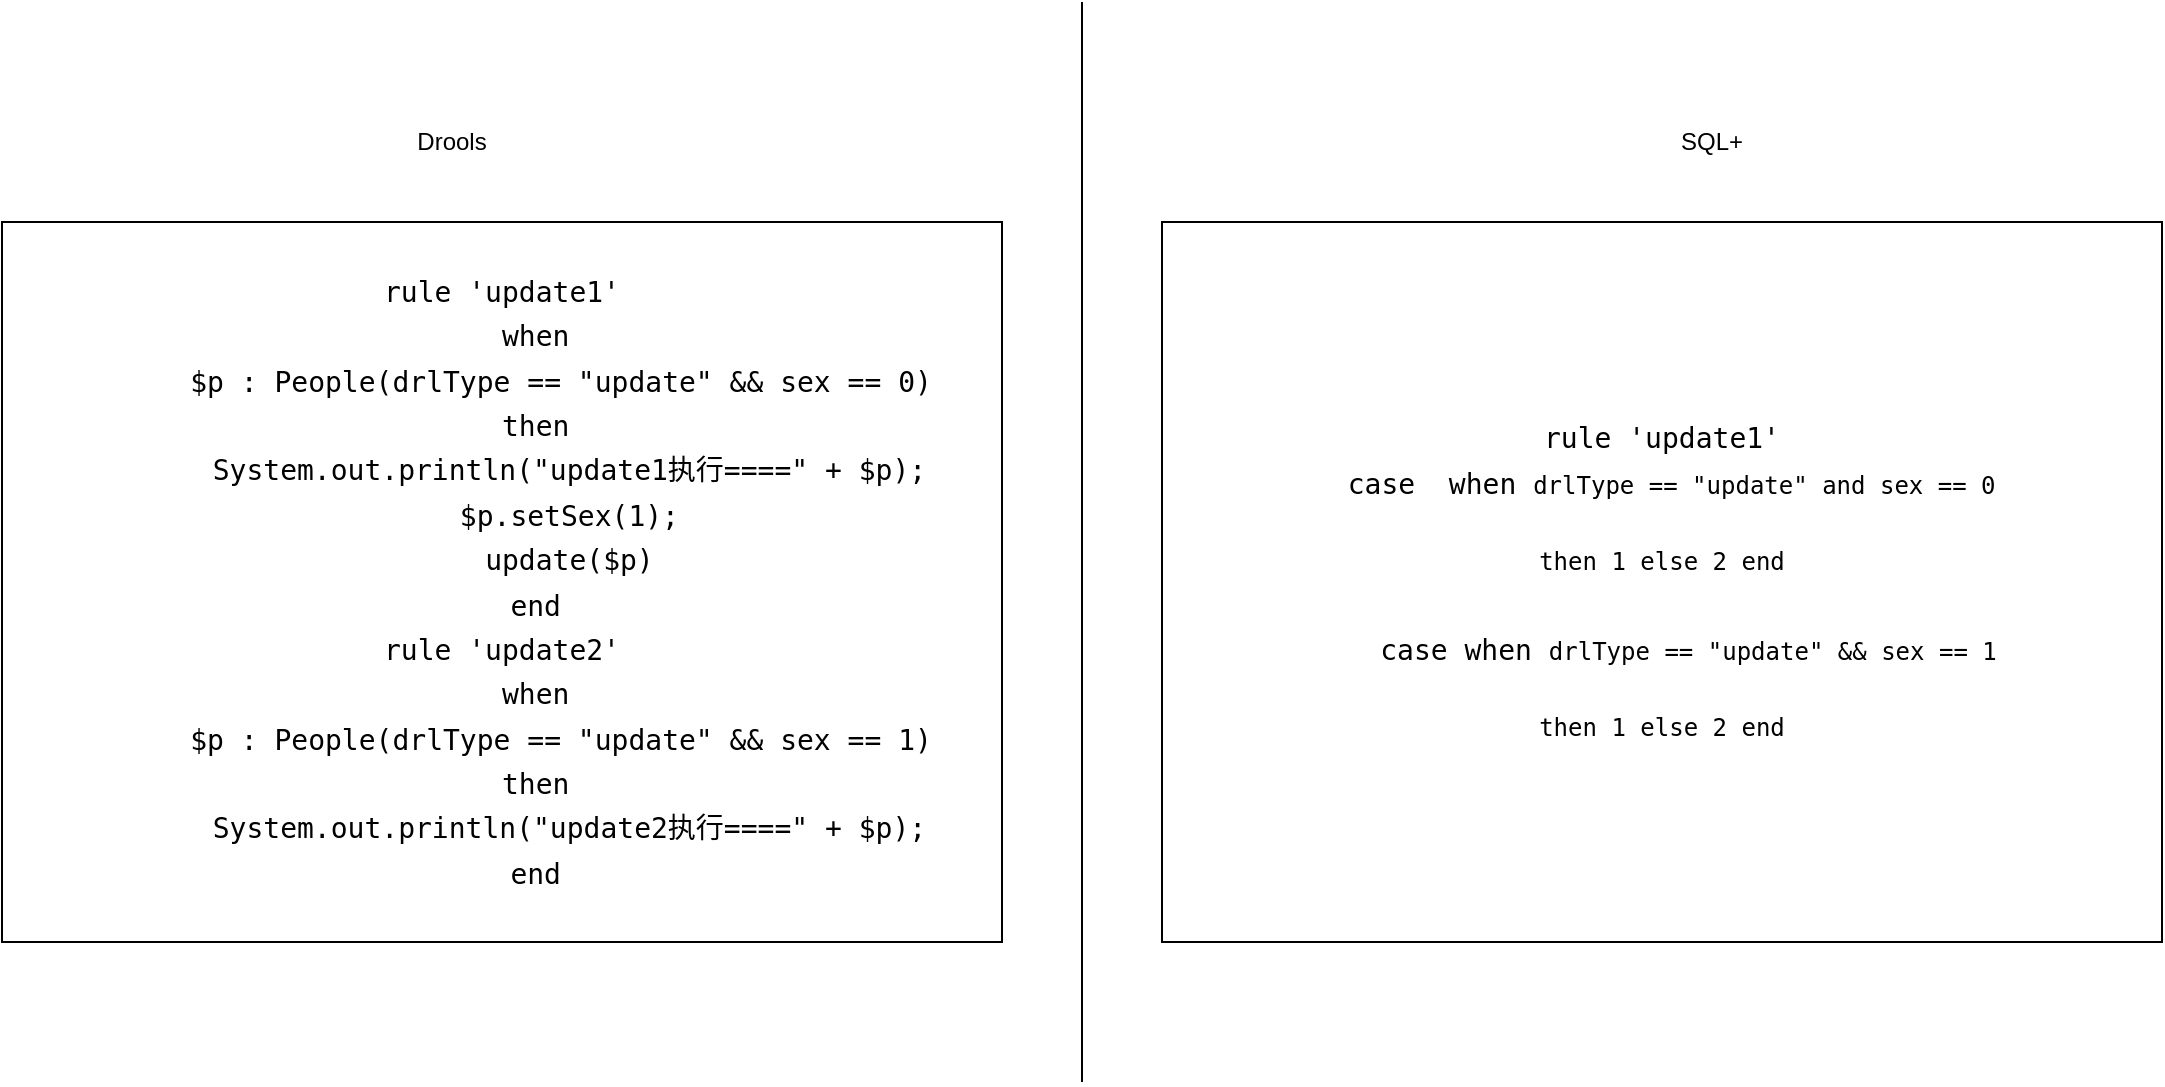 <mxfile version="14.2.9" type="github">
  <diagram id="lepa4yksI7AjMYGmwwFh" name="Page-1">
    <mxGraphModel dx="2084" dy="786" grid="1" gridSize="10" guides="1" tooltips="1" connect="1" arrows="1" fold="1" page="1" pageScale="1" pageWidth="827" pageHeight="1169" math="0" shadow="0">
      <root>
        <mxCell id="0" />
        <mxCell id="1" parent="0" />
        <mxCell id="Vs9hl2ukWs9lSXaCNfWY-1" value="&lt;pre style=&quot;box-sizing: border-box ; overflow: auto ; margin-top: 0px ; margin-bottom: 0px ; padding: 8px 0.5rem ; line-height: 1.6 ; border: none ; width: 450px&quot;&gt;&lt;span style=&quot;font-size: 14px&quot;&gt;rule &#39;update1&#39;&lt;br/&gt;    when&lt;br/&gt;       $p : People(drlType == &quot;update&quot; &amp;amp;&amp;amp; sex == 0)&lt;br/&gt;    then&lt;br/&gt;        System.out.println(&quot;update1执行====&quot; + $p);&lt;br/&gt;        $p.setSex(1);&lt;br/&gt;        update($p)&lt;br/&gt;    end&lt;br/&gt;rule &#39;update2&#39;&lt;br/&gt;    when&lt;br/&gt;       $p : People(drlType == &quot;update&quot; &amp;amp;&amp;amp; sex == 1)&lt;br/&gt;    then&lt;br/&gt;        System.out.println(&quot;update2执行====&quot; + $p);&lt;br/&gt;    end&lt;br&gt;&lt;/span&gt;&lt;/pre&gt;" style="rounded=0;whiteSpace=wrap;html=1;" vertex="1" parent="1">
          <mxGeometry x="-180" y="300" width="500" height="360" as="geometry" />
        </mxCell>
        <mxCell id="Vs9hl2ukWs9lSXaCNfWY-2" value="Drools" style="text;html=1;strokeColor=none;fillColor=none;align=center;verticalAlign=middle;whiteSpace=wrap;rounded=0;" vertex="1" parent="1">
          <mxGeometry x="-20" y="250" width="130" height="20" as="geometry" />
        </mxCell>
        <mxCell id="Vs9hl2ukWs9lSXaCNfWY-3" value="" style="endArrow=none;html=1;" edge="1" parent="1">
          <mxGeometry width="50" height="50" relative="1" as="geometry">
            <mxPoint x="360" y="730" as="sourcePoint" />
            <mxPoint x="360" y="190" as="targetPoint" />
          </mxGeometry>
        </mxCell>
        <mxCell id="Vs9hl2ukWs9lSXaCNfWY-4" value="&lt;pre style=&quot;box-sizing: border-box ; overflow: auto ; margin-top: 0px ; margin-bottom: 0px ; padding: 8px 0.5rem ; line-height: 1.6 ; border: none ; width: 450px&quot;&gt;&lt;span style=&quot;font-size: 14px&quot;&gt;rule &#39;update1&#39;&lt;br&gt;  case  when &lt;/span&gt;drlType == &quot;update&quot; and sex == 0 &lt;/pre&gt;&lt;pre style=&quot;box-sizing: border-box ; overflow: auto ; margin-top: 0px ; margin-bottom: 0px ; padding: 8px 0.5rem ; line-height: 1.6 ; border: none ; width: 450px&quot;&gt;then 1 else 2 end&lt;span style=&quot;font-size: 14px&quot;&gt;&lt;br&gt;&lt;/span&gt;&lt;span style=&quot;font-size: 14px&quot;&gt;    &lt;br&gt;    case when &lt;/span&gt;drlType == &quot;update&quot; &amp;amp;&amp;amp; sex == 1 &lt;/pre&gt;&lt;pre style=&quot;box-sizing: border-box ; overflow: auto ; margin-top: 0px ; margin-bottom: 0px ; padding: 8px 0.5rem ; line-height: 1.6 ; border: none ; width: 450px&quot;&gt;then 1 else 2 end&lt;span style=&quot;font-size: 14px&quot;&gt;&lt;br&gt;&lt;/span&gt;&lt;/pre&gt;" style="rounded=0;whiteSpace=wrap;html=1;" vertex="1" parent="1">
          <mxGeometry x="400" y="300" width="500" height="360" as="geometry" />
        </mxCell>
        <mxCell id="Vs9hl2ukWs9lSXaCNfWY-5" value="SQL+" style="text;html=1;strokeColor=none;fillColor=none;align=center;verticalAlign=middle;whiteSpace=wrap;rounded=0;" vertex="1" parent="1">
          <mxGeometry x="610" y="250" width="130" height="20" as="geometry" />
        </mxCell>
      </root>
    </mxGraphModel>
  </diagram>
</mxfile>
